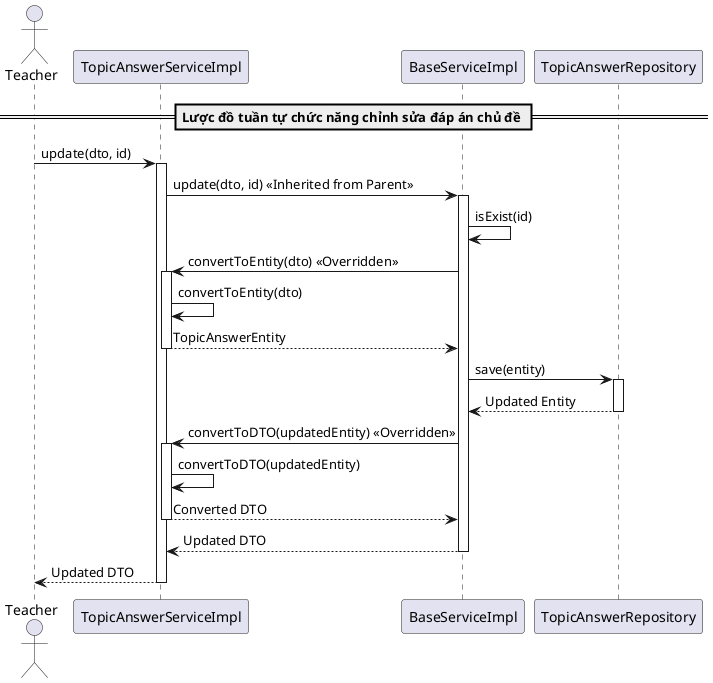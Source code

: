 @startuml updateTopicAnswer

actor Teacher
participant "TopicAnswerServiceImpl" as TopicAnswerService
participant "BaseServiceImpl" as BaseService
participant "TopicAnswerRepository" as Repository


== Lược đồ tuần tự chức năng chỉnh sửa đáp án chủ đề ==
Teacher -> TopicAnswerService: update(dto, id)
activate TopicAnswerService

TopicAnswerService -> BaseService: update(dto, id) << Inherited from Parent >>
activate BaseService

BaseService -> BaseService: isExist(id)
BaseService -> TopicAnswerService: convertToEntity(dto) << Overridden >>
activate TopicAnswerService
TopicAnswerService -> TopicAnswerService: convertToEntity(dto)
TopicAnswerService --> BaseService: TopicAnswerEntity
deactivate TopicAnswerService

BaseService -> Repository: save(entity)
activate Repository
Repository --> BaseService: Updated Entity
deactivate Repository

BaseService -> TopicAnswerService: convertToDTO(updatedEntity) << Overridden >>
activate TopicAnswerService
TopicAnswerService -> TopicAnswerService: convertToDTO(updatedEntity)
TopicAnswerService --> BaseService: Converted DTO
deactivate TopicAnswerService

BaseService --> TopicAnswerService: Updated DTO
deactivate BaseService

TopicAnswerService --> Teacher: Updated DTO
deactivate TopicAnswerService

@enduml
